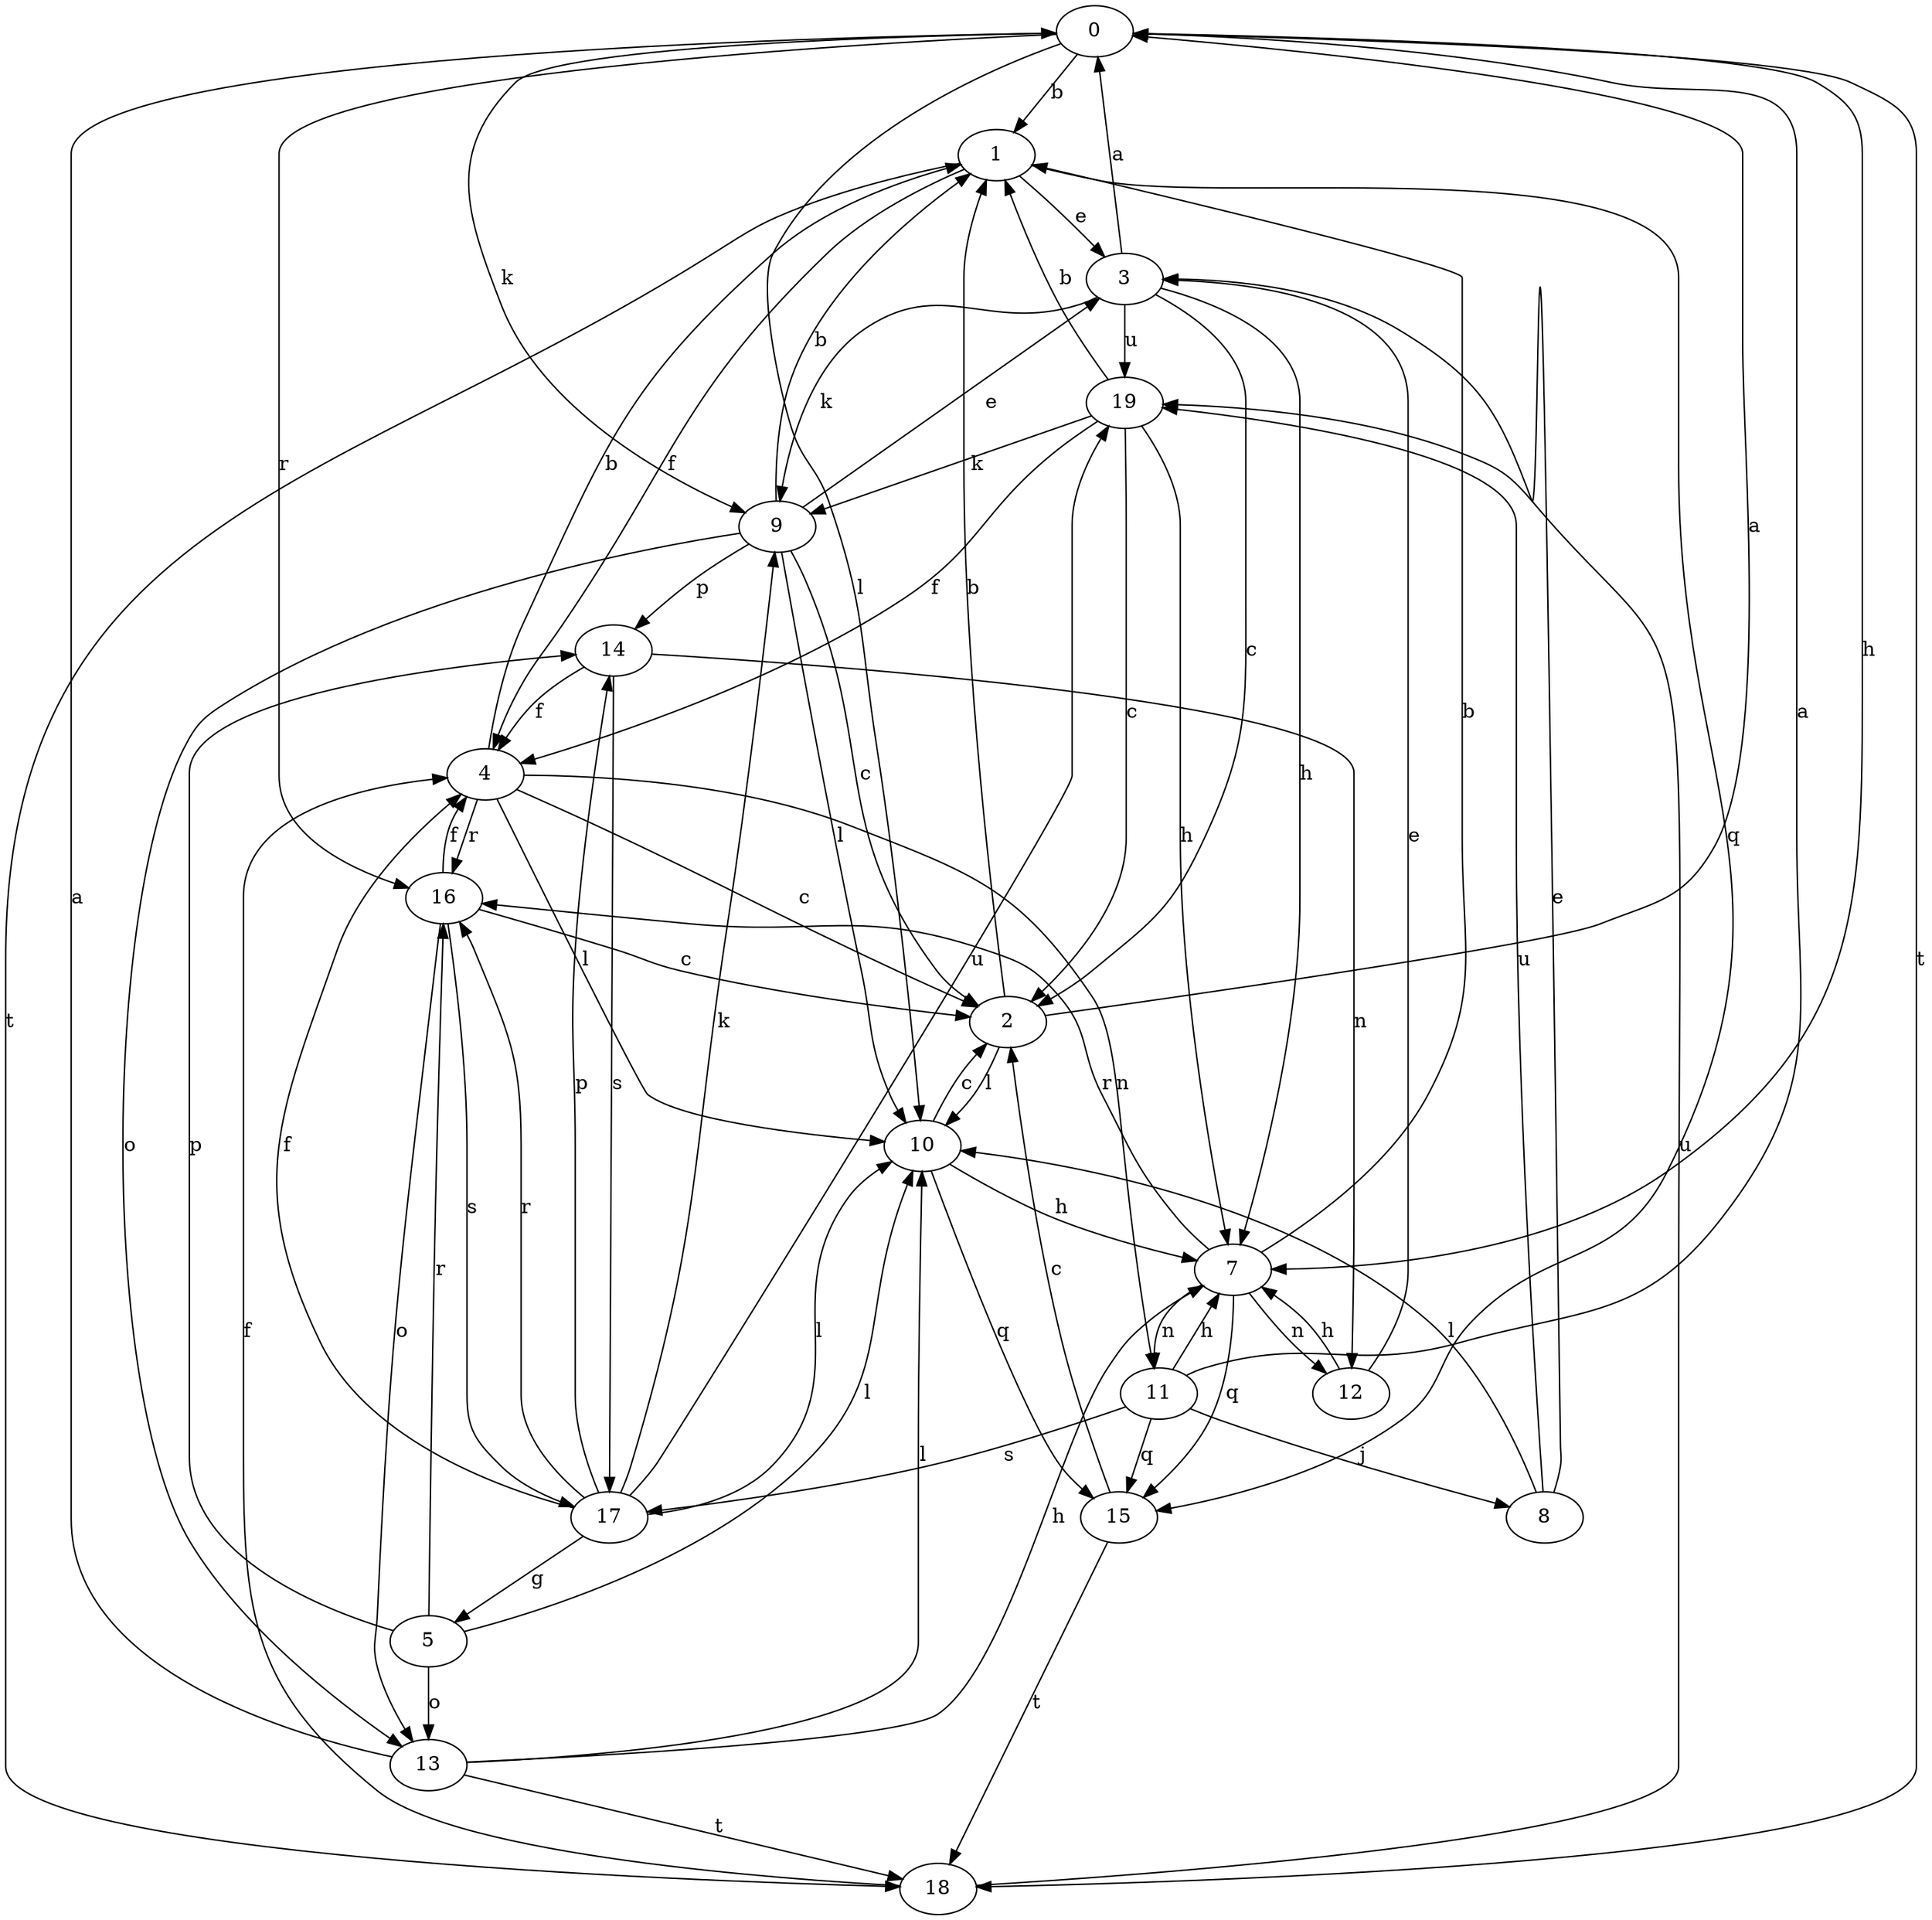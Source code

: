 strict digraph  {
0;
1;
2;
3;
4;
5;
7;
8;
9;
10;
11;
12;
13;
14;
15;
16;
17;
18;
19;
0 -> 1  [label=b];
0 -> 7  [label=h];
0 -> 9  [label=k];
0 -> 10  [label=l];
0 -> 16  [label=r];
0 -> 18  [label=t];
1 -> 3  [label=e];
1 -> 4  [label=f];
1 -> 15  [label=q];
1 -> 18  [label=t];
2 -> 0  [label=a];
2 -> 1  [label=b];
2 -> 10  [label=l];
3 -> 0  [label=a];
3 -> 2  [label=c];
3 -> 7  [label=h];
3 -> 9  [label=k];
3 -> 19  [label=u];
4 -> 1  [label=b];
4 -> 2  [label=c];
4 -> 10  [label=l];
4 -> 11  [label=n];
4 -> 16  [label=r];
5 -> 10  [label=l];
5 -> 13  [label=o];
5 -> 14  [label=p];
5 -> 16  [label=r];
7 -> 1  [label=b];
7 -> 11  [label=n];
7 -> 12  [label=n];
7 -> 15  [label=q];
7 -> 16  [label=r];
8 -> 3  [label=e];
8 -> 10  [label=l];
8 -> 19  [label=u];
9 -> 1  [label=b];
9 -> 2  [label=c];
9 -> 3  [label=e];
9 -> 10  [label=l];
9 -> 13  [label=o];
9 -> 14  [label=p];
10 -> 2  [label=c];
10 -> 7  [label=h];
10 -> 15  [label=q];
11 -> 0  [label=a];
11 -> 7  [label=h];
11 -> 8  [label=j];
11 -> 15  [label=q];
11 -> 17  [label=s];
12 -> 3  [label=e];
12 -> 7  [label=h];
13 -> 0  [label=a];
13 -> 7  [label=h];
13 -> 10  [label=l];
13 -> 18  [label=t];
14 -> 4  [label=f];
14 -> 12  [label=n];
14 -> 17  [label=s];
15 -> 2  [label=c];
15 -> 18  [label=t];
16 -> 2  [label=c];
16 -> 4  [label=f];
16 -> 13  [label=o];
16 -> 17  [label=s];
17 -> 4  [label=f];
17 -> 5  [label=g];
17 -> 9  [label=k];
17 -> 10  [label=l];
17 -> 14  [label=p];
17 -> 16  [label=r];
17 -> 19  [label=u];
18 -> 4  [label=f];
18 -> 19  [label=u];
19 -> 1  [label=b];
19 -> 2  [label=c];
19 -> 4  [label=f];
19 -> 7  [label=h];
19 -> 9  [label=k];
}
